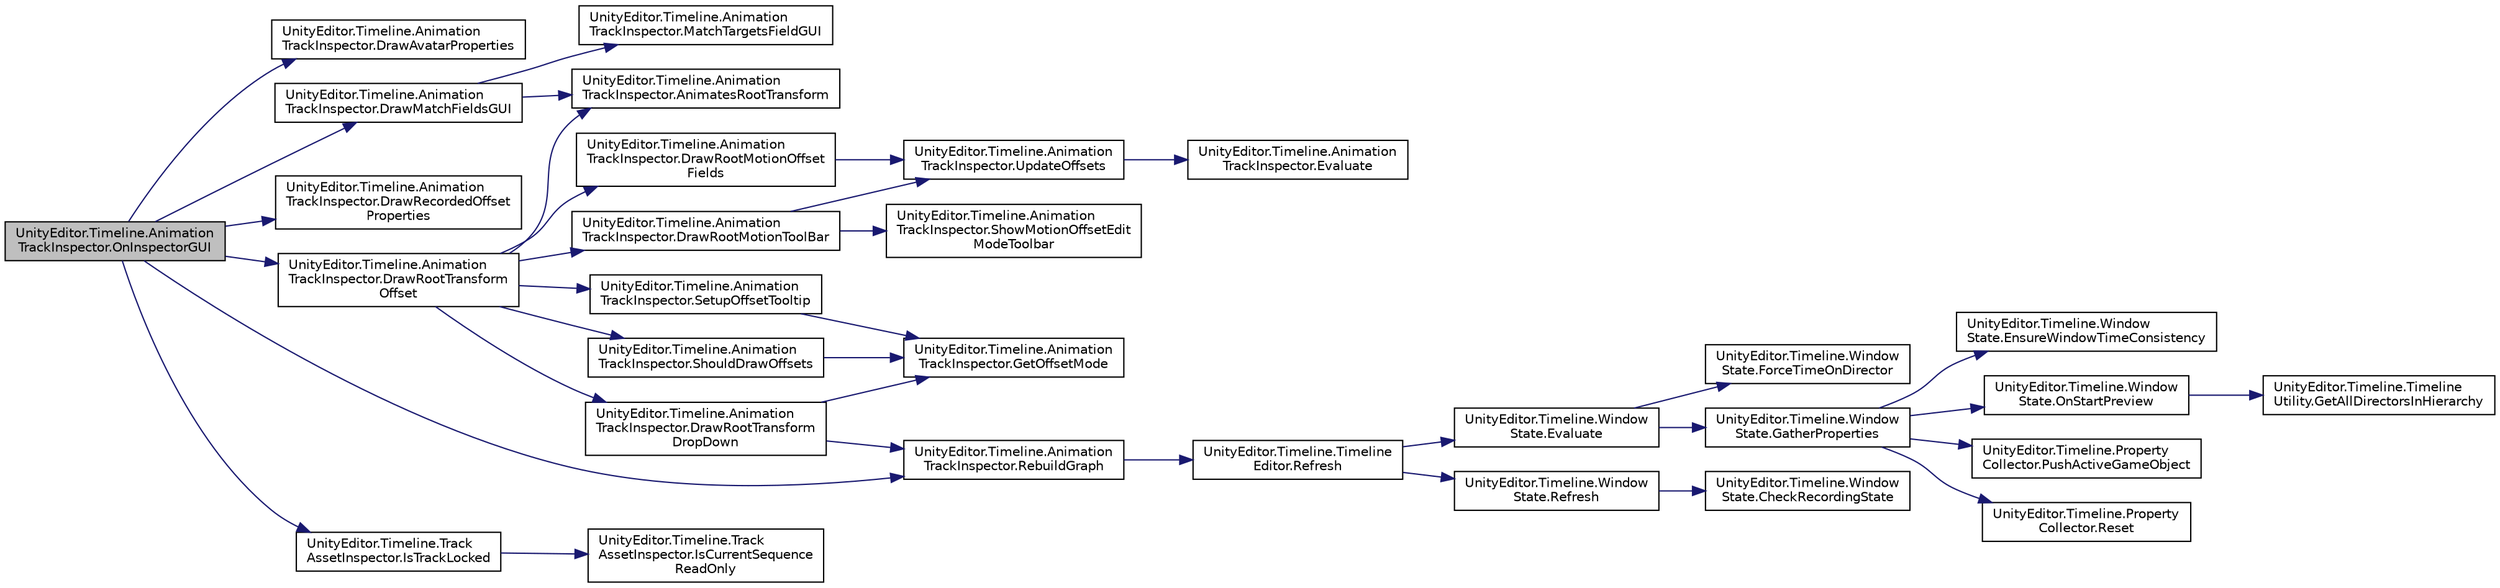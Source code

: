 digraph "UnityEditor.Timeline.AnimationTrackInspector.OnInspectorGUI"
{
 // LATEX_PDF_SIZE
  edge [fontname="Helvetica",fontsize="10",labelfontname="Helvetica",labelfontsize="10"];
  node [fontname="Helvetica",fontsize="10",shape=record];
  rankdir="LR";
  Node1 [label="UnityEditor.Timeline.Animation\lTrackInspector.OnInspectorGUI",height=0.2,width=0.4,color="black", fillcolor="grey75", style="filled", fontcolor="black",tooltip=" "];
  Node1 -> Node2 [color="midnightblue",fontsize="10",style="solid",fontname="Helvetica"];
  Node2 [label="UnityEditor.Timeline.Animation\lTrackInspector.DrawAvatarProperties",height=0.2,width=0.4,color="black", fillcolor="white", style="filled",URL="$class_unity_editor_1_1_timeline_1_1_animation_track_inspector.html#a7ade6553ce45f3b90809a4e090a9911e",tooltip=" "];
  Node1 -> Node3 [color="midnightblue",fontsize="10",style="solid",fontname="Helvetica"];
  Node3 [label="UnityEditor.Timeline.Animation\lTrackInspector.DrawMatchFieldsGUI",height=0.2,width=0.4,color="black", fillcolor="white", style="filled",URL="$class_unity_editor_1_1_timeline_1_1_animation_track_inspector.html#a3fb18f08a891b291b877c391b49be292",tooltip=" "];
  Node3 -> Node4 [color="midnightblue",fontsize="10",style="solid",fontname="Helvetica"];
  Node4 [label="UnityEditor.Timeline.Animation\lTrackInspector.AnimatesRootTransform",height=0.2,width=0.4,color="black", fillcolor="white", style="filled",URL="$class_unity_editor_1_1_timeline_1_1_animation_track_inspector.html#a1d6781e96a8518ce899e5b863ea29e01",tooltip=" "];
  Node3 -> Node5 [color="midnightblue",fontsize="10",style="solid",fontname="Helvetica"];
  Node5 [label="UnityEditor.Timeline.Animation\lTrackInspector.MatchTargetsFieldGUI",height=0.2,width=0.4,color="black", fillcolor="white", style="filled",URL="$class_unity_editor_1_1_timeline_1_1_animation_track_inspector.html#aae38c8f3378cef3e187286ecf7fa8ea7",tooltip=" "];
  Node1 -> Node6 [color="midnightblue",fontsize="10",style="solid",fontname="Helvetica"];
  Node6 [label="UnityEditor.Timeline.Animation\lTrackInspector.DrawRecordedOffset\lProperties",height=0.2,width=0.4,color="black", fillcolor="white", style="filled",URL="$class_unity_editor_1_1_timeline_1_1_animation_track_inspector.html#afecaf8452ebe6148b04ebb2d00de0972",tooltip=" "];
  Node1 -> Node7 [color="midnightblue",fontsize="10",style="solid",fontname="Helvetica"];
  Node7 [label="UnityEditor.Timeline.Animation\lTrackInspector.DrawRootTransform\lOffset",height=0.2,width=0.4,color="black", fillcolor="white", style="filled",URL="$class_unity_editor_1_1_timeline_1_1_animation_track_inspector.html#a643a0f8ac839da9ce9b6306d524e0b37",tooltip=" "];
  Node7 -> Node4 [color="midnightblue",fontsize="10",style="solid",fontname="Helvetica"];
  Node7 -> Node8 [color="midnightblue",fontsize="10",style="solid",fontname="Helvetica"];
  Node8 [label="UnityEditor.Timeline.Animation\lTrackInspector.DrawRootMotionOffset\lFields",height=0.2,width=0.4,color="black", fillcolor="white", style="filled",URL="$class_unity_editor_1_1_timeline_1_1_animation_track_inspector.html#a638b11a2b2831d1a1672775f07e1742a",tooltip=" "];
  Node8 -> Node9 [color="midnightblue",fontsize="10",style="solid",fontname="Helvetica"];
  Node9 [label="UnityEditor.Timeline.Animation\lTrackInspector.UpdateOffsets",height=0.2,width=0.4,color="black", fillcolor="white", style="filled",URL="$class_unity_editor_1_1_timeline_1_1_animation_track_inspector.html#a421799a281792c617cc2446898596fbb",tooltip=" "];
  Node9 -> Node10 [color="midnightblue",fontsize="10",style="solid",fontname="Helvetica"];
  Node10 [label="UnityEditor.Timeline.Animation\lTrackInspector.Evaluate",height=0.2,width=0.4,color="black", fillcolor="white", style="filled",URL="$class_unity_editor_1_1_timeline_1_1_animation_track_inspector.html#ad9a6edd0f486b6fe04f3fd9f5c5287da",tooltip=" "];
  Node7 -> Node11 [color="midnightblue",fontsize="10",style="solid",fontname="Helvetica"];
  Node11 [label="UnityEditor.Timeline.Animation\lTrackInspector.DrawRootMotionToolBar",height=0.2,width=0.4,color="black", fillcolor="white", style="filled",URL="$class_unity_editor_1_1_timeline_1_1_animation_track_inspector.html#a2c572fd2ed713f83b47ec060dc265699",tooltip=" "];
  Node11 -> Node12 [color="midnightblue",fontsize="10",style="solid",fontname="Helvetica"];
  Node12 [label="UnityEditor.Timeline.Animation\lTrackInspector.ShowMotionOffsetEdit\lModeToolbar",height=0.2,width=0.4,color="black", fillcolor="white", style="filled",URL="$class_unity_editor_1_1_timeline_1_1_animation_track_inspector.html#ab6b738a29fed001ad61e461ab839dc67",tooltip=" "];
  Node11 -> Node9 [color="midnightblue",fontsize="10",style="solid",fontname="Helvetica"];
  Node7 -> Node13 [color="midnightblue",fontsize="10",style="solid",fontname="Helvetica"];
  Node13 [label="UnityEditor.Timeline.Animation\lTrackInspector.DrawRootTransform\lDropDown",height=0.2,width=0.4,color="black", fillcolor="white", style="filled",URL="$class_unity_editor_1_1_timeline_1_1_animation_track_inspector.html#af371beddf90dbcc66f30e08465b00573",tooltip=" "];
  Node13 -> Node14 [color="midnightblue",fontsize="10",style="solid",fontname="Helvetica"];
  Node14 [label="UnityEditor.Timeline.Animation\lTrackInspector.GetOffsetMode",height=0.2,width=0.4,color="black", fillcolor="white", style="filled",URL="$class_unity_editor_1_1_timeline_1_1_animation_track_inspector.html#a64d1661073b9dd3ff130d49a2bb10ebe",tooltip=" "];
  Node13 -> Node15 [color="midnightblue",fontsize="10",style="solid",fontname="Helvetica"];
  Node15 [label="UnityEditor.Timeline.Animation\lTrackInspector.RebuildGraph",height=0.2,width=0.4,color="black", fillcolor="white", style="filled",URL="$class_unity_editor_1_1_timeline_1_1_animation_track_inspector.html#a4f81cbdd58e72e8d805d341bce41ed92",tooltip=" "];
  Node15 -> Node16 [color="midnightblue",fontsize="10",style="solid",fontname="Helvetica"];
  Node16 [label="UnityEditor.Timeline.Timeline\lEditor.Refresh",height=0.2,width=0.4,color="black", fillcolor="white", style="filled",URL="$class_unity_editor_1_1_timeline_1_1_timeline_editor.html#aac9130b771a4f65a484abe4ec3df471d",tooltip=" "];
  Node16 -> Node17 [color="midnightblue",fontsize="10",style="solid",fontname="Helvetica"];
  Node17 [label="UnityEditor.Timeline.Window\lState.Evaluate",height=0.2,width=0.4,color="black", fillcolor="white", style="filled",URL="$class_unity_editor_1_1_timeline_1_1_window_state.html#ab469068a54205d03f681a4ca66919395",tooltip=" "];
  Node17 -> Node18 [color="midnightblue",fontsize="10",style="solid",fontname="Helvetica"];
  Node18 [label="UnityEditor.Timeline.Window\lState.ForceTimeOnDirector",height=0.2,width=0.4,color="black", fillcolor="white", style="filled",URL="$class_unity_editor_1_1_timeline_1_1_window_state.html#aea2333ae4710318917af92209b39eadb",tooltip=" "];
  Node17 -> Node19 [color="midnightblue",fontsize="10",style="solid",fontname="Helvetica"];
  Node19 [label="UnityEditor.Timeline.Window\lState.GatherProperties",height=0.2,width=0.4,color="black", fillcolor="white", style="filled",URL="$class_unity_editor_1_1_timeline_1_1_window_state.html#a1f9998b0966727995f7fae56654ae710",tooltip=" "];
  Node19 -> Node20 [color="midnightblue",fontsize="10",style="solid",fontname="Helvetica"];
  Node20 [label="UnityEditor.Timeline.Window\lState.EnsureWindowTimeConsistency",height=0.2,width=0.4,color="black", fillcolor="white", style="filled",URL="$class_unity_editor_1_1_timeline_1_1_window_state.html#a22b227f8710893c4e45421065796d931",tooltip=" "];
  Node19 -> Node21 [color="midnightblue",fontsize="10",style="solid",fontname="Helvetica"];
  Node21 [label="UnityEditor.Timeline.Window\lState.OnStartPreview",height=0.2,width=0.4,color="black", fillcolor="white", style="filled",URL="$class_unity_editor_1_1_timeline_1_1_window_state.html#a10d4234e15b07f830028514ffbac7205",tooltip=" "];
  Node21 -> Node22 [color="midnightblue",fontsize="10",style="solid",fontname="Helvetica"];
  Node22 [label="UnityEditor.Timeline.Timeline\lUtility.GetAllDirectorsInHierarchy",height=0.2,width=0.4,color="black", fillcolor="white", style="filled",URL="$class_unity_editor_1_1_timeline_1_1_timeline_utility.html#a5ae4869a533943c5c177538b837617f7",tooltip=" "];
  Node19 -> Node23 [color="midnightblue",fontsize="10",style="solid",fontname="Helvetica"];
  Node23 [label="UnityEditor.Timeline.Property\lCollector.PushActiveGameObject",height=0.2,width=0.4,color="black", fillcolor="white", style="filled",URL="$class_unity_editor_1_1_timeline_1_1_property_collector.html#ab5b227238401338388b6f4459dd5f27a",tooltip="Sets the active game object for subsequent property modifications."];
  Node19 -> Node24 [color="midnightblue",fontsize="10",style="solid",fontname="Helvetica"];
  Node24 [label="UnityEditor.Timeline.Property\lCollector.Reset",height=0.2,width=0.4,color="black", fillcolor="white", style="filled",URL="$class_unity_editor_1_1_timeline_1_1_property_collector.html#a71b18b03f8b8bd036a73a9c56ca7210e",tooltip=" "];
  Node16 -> Node25 [color="midnightblue",fontsize="10",style="solid",fontname="Helvetica"];
  Node25 [label="UnityEditor.Timeline.Window\lState.Refresh",height=0.2,width=0.4,color="black", fillcolor="white", style="filled",URL="$class_unity_editor_1_1_timeline_1_1_window_state.html#a773c3585d8ee2c63765f06afa6536990",tooltip=" "];
  Node25 -> Node26 [color="midnightblue",fontsize="10",style="solid",fontname="Helvetica"];
  Node26 [label="UnityEditor.Timeline.Window\lState.CheckRecordingState",height=0.2,width=0.4,color="black", fillcolor="white", style="filled",URL="$class_unity_editor_1_1_timeline_1_1_window_state.html#afe83a6fd2e6916ff712417f5abbc4287",tooltip=" "];
  Node7 -> Node27 [color="midnightblue",fontsize="10",style="solid",fontname="Helvetica"];
  Node27 [label="UnityEditor.Timeline.Animation\lTrackInspector.SetupOffsetTooltip",height=0.2,width=0.4,color="black", fillcolor="white", style="filled",URL="$class_unity_editor_1_1_timeline_1_1_animation_track_inspector.html#ab49e70577fe9c94e3f2664b1281ee082",tooltip=" "];
  Node27 -> Node14 [color="midnightblue",fontsize="10",style="solid",fontname="Helvetica"];
  Node7 -> Node28 [color="midnightblue",fontsize="10",style="solid",fontname="Helvetica"];
  Node28 [label="UnityEditor.Timeline.Animation\lTrackInspector.ShouldDrawOffsets",height=0.2,width=0.4,color="black", fillcolor="white", style="filled",URL="$class_unity_editor_1_1_timeline_1_1_animation_track_inspector.html#a949d30e37e5accfb349e5b840455e8f4",tooltip=" "];
  Node28 -> Node14 [color="midnightblue",fontsize="10",style="solid",fontname="Helvetica"];
  Node1 -> Node29 [color="midnightblue",fontsize="10",style="solid",fontname="Helvetica"];
  Node29 [label="UnityEditor.Timeline.Track\lAssetInspector.IsTrackLocked",height=0.2,width=0.4,color="black", fillcolor="white", style="filled",URL="$class_unity_editor_1_1_timeline_1_1_track_asset_inspector.html#a8ad2efb8135a1f38125bb13608e4439e",tooltip=" "];
  Node29 -> Node30 [color="midnightblue",fontsize="10",style="solid",fontname="Helvetica"];
  Node30 [label="UnityEditor.Timeline.Track\lAssetInspector.IsCurrentSequence\lReadOnly",height=0.2,width=0.4,color="black", fillcolor="white", style="filled",URL="$class_unity_editor_1_1_timeline_1_1_track_asset_inspector.html#a0775c5afaf5f3fcb1125602f693c6111",tooltip=" "];
  Node1 -> Node15 [color="midnightblue",fontsize="10",style="solid",fontname="Helvetica"];
}
